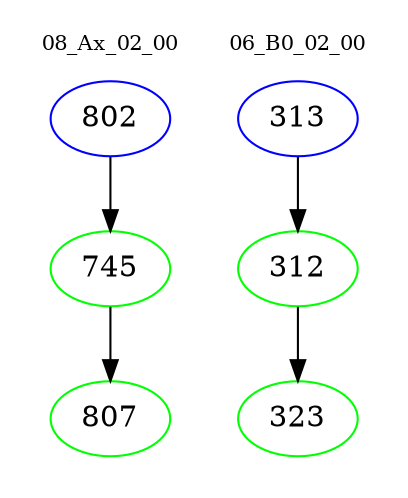 digraph{
subgraph cluster_0 {
color = white
label = "08_Ax_02_00";
fontsize=10;
T0_802 [label="802", color="blue"]
T0_802 -> T0_745 [color="black"]
T0_745 [label="745", color="green"]
T0_745 -> T0_807 [color="black"]
T0_807 [label="807", color="green"]
}
subgraph cluster_1 {
color = white
label = "06_B0_02_00";
fontsize=10;
T1_313 [label="313", color="blue"]
T1_313 -> T1_312 [color="black"]
T1_312 [label="312", color="green"]
T1_312 -> T1_323 [color="black"]
T1_323 [label="323", color="green"]
}
}
